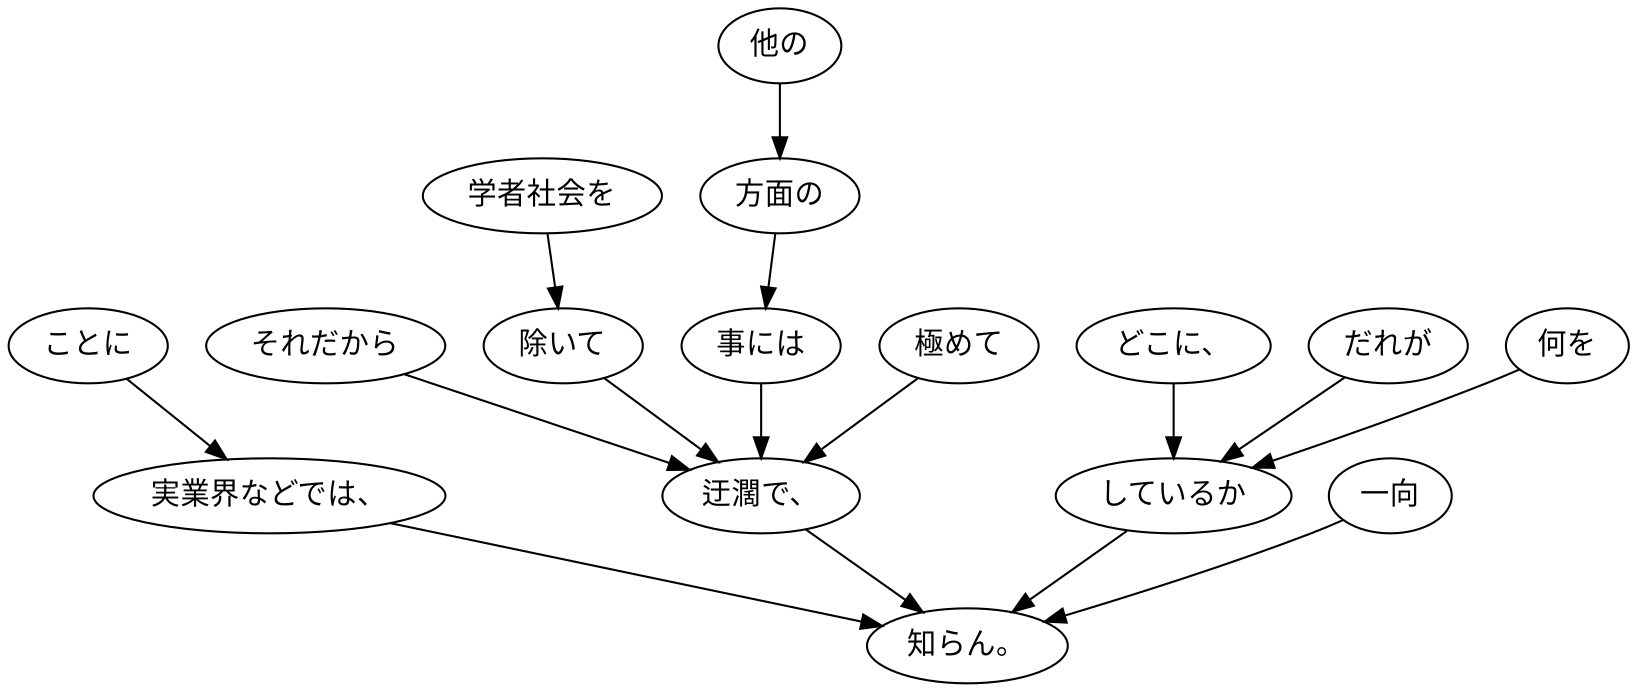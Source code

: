 digraph graph1601 {
	node0 [label="それだから"];
	node1 [label="学者社会を"];
	node2 [label="除いて"];
	node3 [label="他の"];
	node4 [label="方面の"];
	node5 [label="事には"];
	node6 [label="極めて"];
	node7 [label="迂濶で、"];
	node8 [label="ことに"];
	node9 [label="実業界などでは、"];
	node10 [label="どこに、"];
	node11 [label="だれが"];
	node12 [label="何を"];
	node13 [label="しているか"];
	node14 [label="一向"];
	node15 [label="知らん。"];
	node0 -> node7;
	node1 -> node2;
	node2 -> node7;
	node3 -> node4;
	node4 -> node5;
	node5 -> node7;
	node6 -> node7;
	node7 -> node15;
	node8 -> node9;
	node9 -> node15;
	node10 -> node13;
	node11 -> node13;
	node12 -> node13;
	node13 -> node15;
	node14 -> node15;
}
